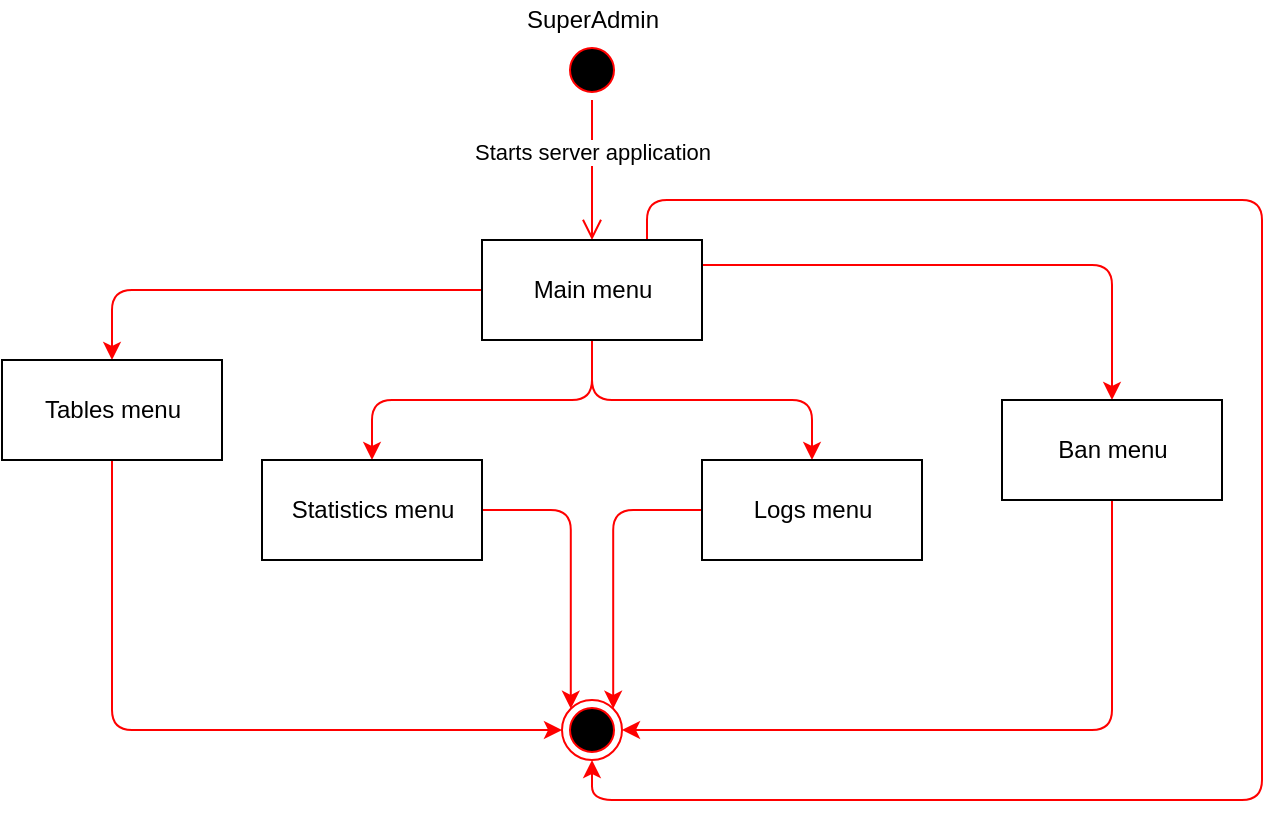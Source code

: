 <mxfile version="14.3.0" type="device"><diagram id="D2CtqpJatCgSBbDQfmVN" name="Страница 1"><mxGraphModel dx="1422" dy="845" grid="1" gridSize="10" guides="1" tooltips="1" connect="1" arrows="1" fold="1" page="1" pageScale="1" pageWidth="827" pageHeight="1169" math="0" shadow="0"><root><mxCell id="0"/><mxCell id="1" parent="0"/><mxCell id="nXlZf7FceK-C1FwOp6mx-1" value="Starts server application" style="edgeStyle=orthogonalEdgeStyle;html=1;verticalAlign=bottom;endArrow=open;endSize=8;strokeColor=#ff0000;entryX=0.5;entryY=0;entryDx=0;entryDy=0;" parent="1" source="nXlZf7FceK-C1FwOp6mx-3" target="nXlZf7FceK-C1FwOp6mx-10" edge="1"><mxGeometry relative="1" as="geometry"><mxPoint x="375" y="170" as="targetPoint"/></mxGeometry></mxCell><mxCell id="nXlZf7FceK-C1FwOp6mx-2" value="" style="group" parent="1" vertex="1" connectable="0"><mxGeometry x="350" y="60" width="65" height="50" as="geometry"/></mxCell><mxCell id="nXlZf7FceK-C1FwOp6mx-3" value="" style="ellipse;html=1;shape=startState;fillColor=#000000;strokeColor=#ff0000;" parent="nXlZf7FceK-C1FwOp6mx-2" vertex="1"><mxGeometry x="10" y="20" width="30" height="30" as="geometry"/></mxCell><mxCell id="nXlZf7FceK-C1FwOp6mx-4" value="SuperAdmin" style="text;html=1;align=center;verticalAlign=middle;resizable=0;points=[];autosize=1;" parent="nXlZf7FceK-C1FwOp6mx-2" vertex="1"><mxGeometry x="-15" width="80" height="20" as="geometry"/></mxCell><mxCell id="nXlZf7FceK-C1FwOp6mx-5" style="edgeStyle=orthogonalEdgeStyle;rounded=1;orthogonalLoop=1;jettySize=auto;html=1;entryX=0.5;entryY=0;entryDx=0;entryDy=0;strokeColor=#FF0000;" parent="1" source="nXlZf7FceK-C1FwOp6mx-10" target="nXlZf7FceK-C1FwOp6mx-12" edge="1"><mxGeometry relative="1" as="geometry"/></mxCell><mxCell id="nXlZf7FceK-C1FwOp6mx-6" style="edgeStyle=orthogonalEdgeStyle;rounded=1;orthogonalLoop=1;jettySize=auto;html=1;entryX=0.5;entryY=0;entryDx=0;entryDy=0;strokeColor=#FF0000;" parent="1" source="nXlZf7FceK-C1FwOp6mx-10" target="nXlZf7FceK-C1FwOp6mx-14" edge="1"><mxGeometry relative="1" as="geometry"/></mxCell><mxCell id="nXlZf7FceK-C1FwOp6mx-7" style="edgeStyle=orthogonalEdgeStyle;rounded=1;orthogonalLoop=1;jettySize=auto;html=1;entryX=0.5;entryY=0;entryDx=0;entryDy=0;strokeColor=#FF0000;" parent="1" source="nXlZf7FceK-C1FwOp6mx-10" target="nXlZf7FceK-C1FwOp6mx-16" edge="1"><mxGeometry relative="1" as="geometry"/></mxCell><mxCell id="nXlZf7FceK-C1FwOp6mx-8" style="edgeStyle=orthogonalEdgeStyle;rounded=1;orthogonalLoop=1;jettySize=auto;html=1;exitX=1;exitY=0.25;exitDx=0;exitDy=0;entryX=0.5;entryY=0;entryDx=0;entryDy=0;strokeColor=#FF0000;" parent="1" source="nXlZf7FceK-C1FwOp6mx-10" target="nXlZf7FceK-C1FwOp6mx-18" edge="1"><mxGeometry relative="1" as="geometry"/></mxCell><mxCell id="nXlZf7FceK-C1FwOp6mx-9" style="edgeStyle=orthogonalEdgeStyle;rounded=1;orthogonalLoop=1;jettySize=auto;html=1;exitX=0.75;exitY=0;exitDx=0;exitDy=0;entryX=0.5;entryY=1;entryDx=0;entryDy=0;strokeColor=#FF0000;" parent="1" source="nXlZf7FceK-C1FwOp6mx-10" target="nXlZf7FceK-C1FwOp6mx-19" edge="1"><mxGeometry relative="1" as="geometry"><Array as="points"><mxPoint x="403" y="160"/><mxPoint x="710" y="160"/><mxPoint x="710" y="460"/><mxPoint x="375" y="460"/></Array></mxGeometry></mxCell><mxCell id="nXlZf7FceK-C1FwOp6mx-10" value="Main menu" style="html=1;" parent="1" vertex="1"><mxGeometry x="320" y="180" width="110" height="50" as="geometry"/></mxCell><mxCell id="nXlZf7FceK-C1FwOp6mx-11" style="edgeStyle=orthogonalEdgeStyle;rounded=1;orthogonalLoop=1;jettySize=auto;html=1;exitX=0.5;exitY=1;exitDx=0;exitDy=0;entryX=0;entryY=0.5;entryDx=0;entryDy=0;strokeColor=#FF0000;" parent="1" source="nXlZf7FceK-C1FwOp6mx-12" target="nXlZf7FceK-C1FwOp6mx-19" edge="1"><mxGeometry relative="1" as="geometry"/></mxCell><mxCell id="nXlZf7FceK-C1FwOp6mx-12" value="Tables menu" style="html=1;" parent="1" vertex="1"><mxGeometry x="80" y="240" width="110" height="50" as="geometry"/></mxCell><mxCell id="nXlZf7FceK-C1FwOp6mx-13" style="edgeStyle=orthogonalEdgeStyle;rounded=1;orthogonalLoop=1;jettySize=auto;html=1;entryX=0;entryY=0;entryDx=0;entryDy=0;strokeColor=#FF0000;" parent="1" source="nXlZf7FceK-C1FwOp6mx-14" target="nXlZf7FceK-C1FwOp6mx-19" edge="1"><mxGeometry relative="1" as="geometry"/></mxCell><mxCell id="nXlZf7FceK-C1FwOp6mx-14" value="Statistics menu" style="html=1;" parent="1" vertex="1"><mxGeometry x="210" y="290" width="110" height="50" as="geometry"/></mxCell><mxCell id="nXlZf7FceK-C1FwOp6mx-15" style="edgeStyle=orthogonalEdgeStyle;rounded=1;orthogonalLoop=1;jettySize=auto;html=1;entryX=1;entryY=0;entryDx=0;entryDy=0;strokeColor=#FF0000;" parent="1" source="nXlZf7FceK-C1FwOp6mx-16" target="nXlZf7FceK-C1FwOp6mx-19" edge="1"><mxGeometry relative="1" as="geometry"/></mxCell><mxCell id="nXlZf7FceK-C1FwOp6mx-16" value="Logs menu" style="html=1;" parent="1" vertex="1"><mxGeometry x="430" y="290" width="110" height="50" as="geometry"/></mxCell><mxCell id="nXlZf7FceK-C1FwOp6mx-17" style="edgeStyle=orthogonalEdgeStyle;rounded=1;orthogonalLoop=1;jettySize=auto;html=1;entryX=1;entryY=0.5;entryDx=0;entryDy=0;strokeColor=#FF0000;" parent="1" source="nXlZf7FceK-C1FwOp6mx-18" target="nXlZf7FceK-C1FwOp6mx-19" edge="1"><mxGeometry relative="1" as="geometry"><Array as="points"><mxPoint x="635" y="425"/></Array></mxGeometry></mxCell><mxCell id="nXlZf7FceK-C1FwOp6mx-18" value="Ban menu" style="html=1;" parent="1" vertex="1"><mxGeometry x="580" y="260" width="110" height="50" as="geometry"/></mxCell><mxCell id="nXlZf7FceK-C1FwOp6mx-19" value="" style="ellipse;html=1;shape=endState;fillColor=#000000;strokeColor=#ff0000;" parent="1" vertex="1"><mxGeometry x="360" y="410" width="30" height="30" as="geometry"/></mxCell></root></mxGraphModel></diagram></mxfile>